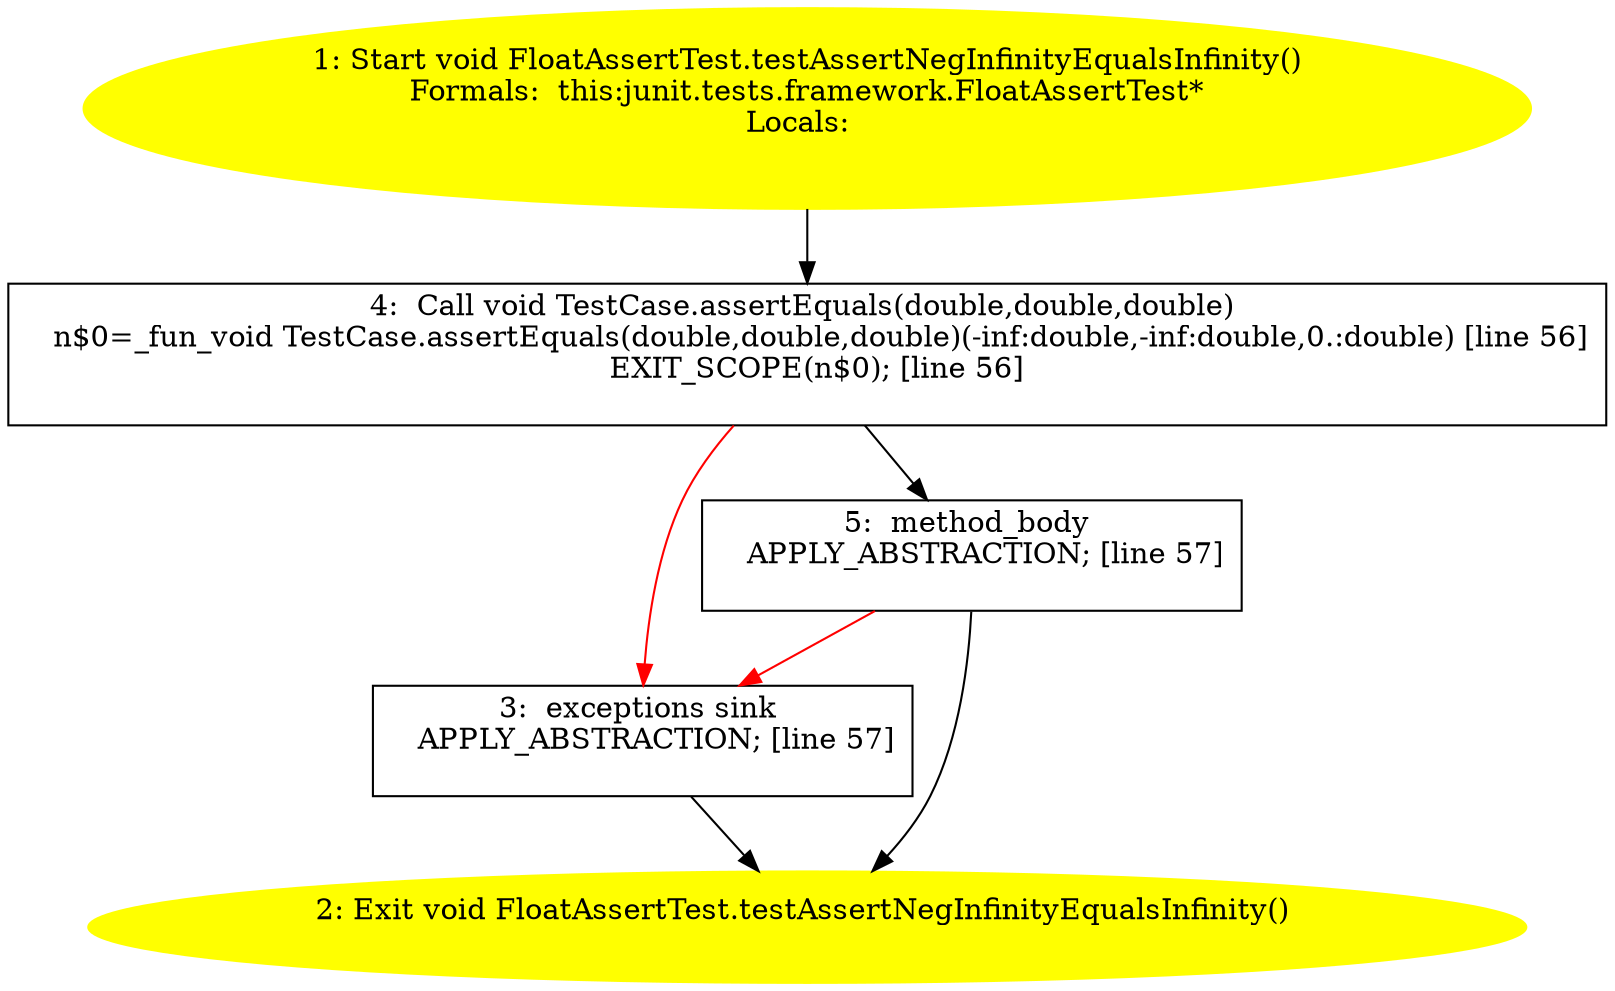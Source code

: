 /* @generated */
digraph cfg {
"junit.tests.framework.FloatAssertTest.testAssertNegInfinityEqualsInfinity():void.703a87279d8e2bb26dd9660d1728d3e3_1" [label="1: Start void FloatAssertTest.testAssertNegInfinityEqualsInfinity()\nFormals:  this:junit.tests.framework.FloatAssertTest*\nLocals:  \n  " color=yellow style=filled]
	

	 "junit.tests.framework.FloatAssertTest.testAssertNegInfinityEqualsInfinity():void.703a87279d8e2bb26dd9660d1728d3e3_1" -> "junit.tests.framework.FloatAssertTest.testAssertNegInfinityEqualsInfinity():void.703a87279d8e2bb26dd9660d1728d3e3_4" ;
"junit.tests.framework.FloatAssertTest.testAssertNegInfinityEqualsInfinity():void.703a87279d8e2bb26dd9660d1728d3e3_2" [label="2: Exit void FloatAssertTest.testAssertNegInfinityEqualsInfinity() \n  " color=yellow style=filled]
	

"junit.tests.framework.FloatAssertTest.testAssertNegInfinityEqualsInfinity():void.703a87279d8e2bb26dd9660d1728d3e3_3" [label="3:  exceptions sink \n   APPLY_ABSTRACTION; [line 57]\n " shape="box"]
	

	 "junit.tests.framework.FloatAssertTest.testAssertNegInfinityEqualsInfinity():void.703a87279d8e2bb26dd9660d1728d3e3_3" -> "junit.tests.framework.FloatAssertTest.testAssertNegInfinityEqualsInfinity():void.703a87279d8e2bb26dd9660d1728d3e3_2" ;
"junit.tests.framework.FloatAssertTest.testAssertNegInfinityEqualsInfinity():void.703a87279d8e2bb26dd9660d1728d3e3_4" [label="4:  Call void TestCase.assertEquals(double,double,double) \n   n$0=_fun_void TestCase.assertEquals(double,double,double)(-inf:double,-inf:double,0.:double) [line 56]\n  EXIT_SCOPE(n$0); [line 56]\n " shape="box"]
	

	 "junit.tests.framework.FloatAssertTest.testAssertNegInfinityEqualsInfinity():void.703a87279d8e2bb26dd9660d1728d3e3_4" -> "junit.tests.framework.FloatAssertTest.testAssertNegInfinityEqualsInfinity():void.703a87279d8e2bb26dd9660d1728d3e3_5" ;
	 "junit.tests.framework.FloatAssertTest.testAssertNegInfinityEqualsInfinity():void.703a87279d8e2bb26dd9660d1728d3e3_4" -> "junit.tests.framework.FloatAssertTest.testAssertNegInfinityEqualsInfinity():void.703a87279d8e2bb26dd9660d1728d3e3_3" [color="red" ];
"junit.tests.framework.FloatAssertTest.testAssertNegInfinityEqualsInfinity():void.703a87279d8e2bb26dd9660d1728d3e3_5" [label="5:  method_body \n   APPLY_ABSTRACTION; [line 57]\n " shape="box"]
	

	 "junit.tests.framework.FloatAssertTest.testAssertNegInfinityEqualsInfinity():void.703a87279d8e2bb26dd9660d1728d3e3_5" -> "junit.tests.framework.FloatAssertTest.testAssertNegInfinityEqualsInfinity():void.703a87279d8e2bb26dd9660d1728d3e3_2" ;
	 "junit.tests.framework.FloatAssertTest.testAssertNegInfinityEqualsInfinity():void.703a87279d8e2bb26dd9660d1728d3e3_5" -> "junit.tests.framework.FloatAssertTest.testAssertNegInfinityEqualsInfinity():void.703a87279d8e2bb26dd9660d1728d3e3_3" [color="red" ];
}
